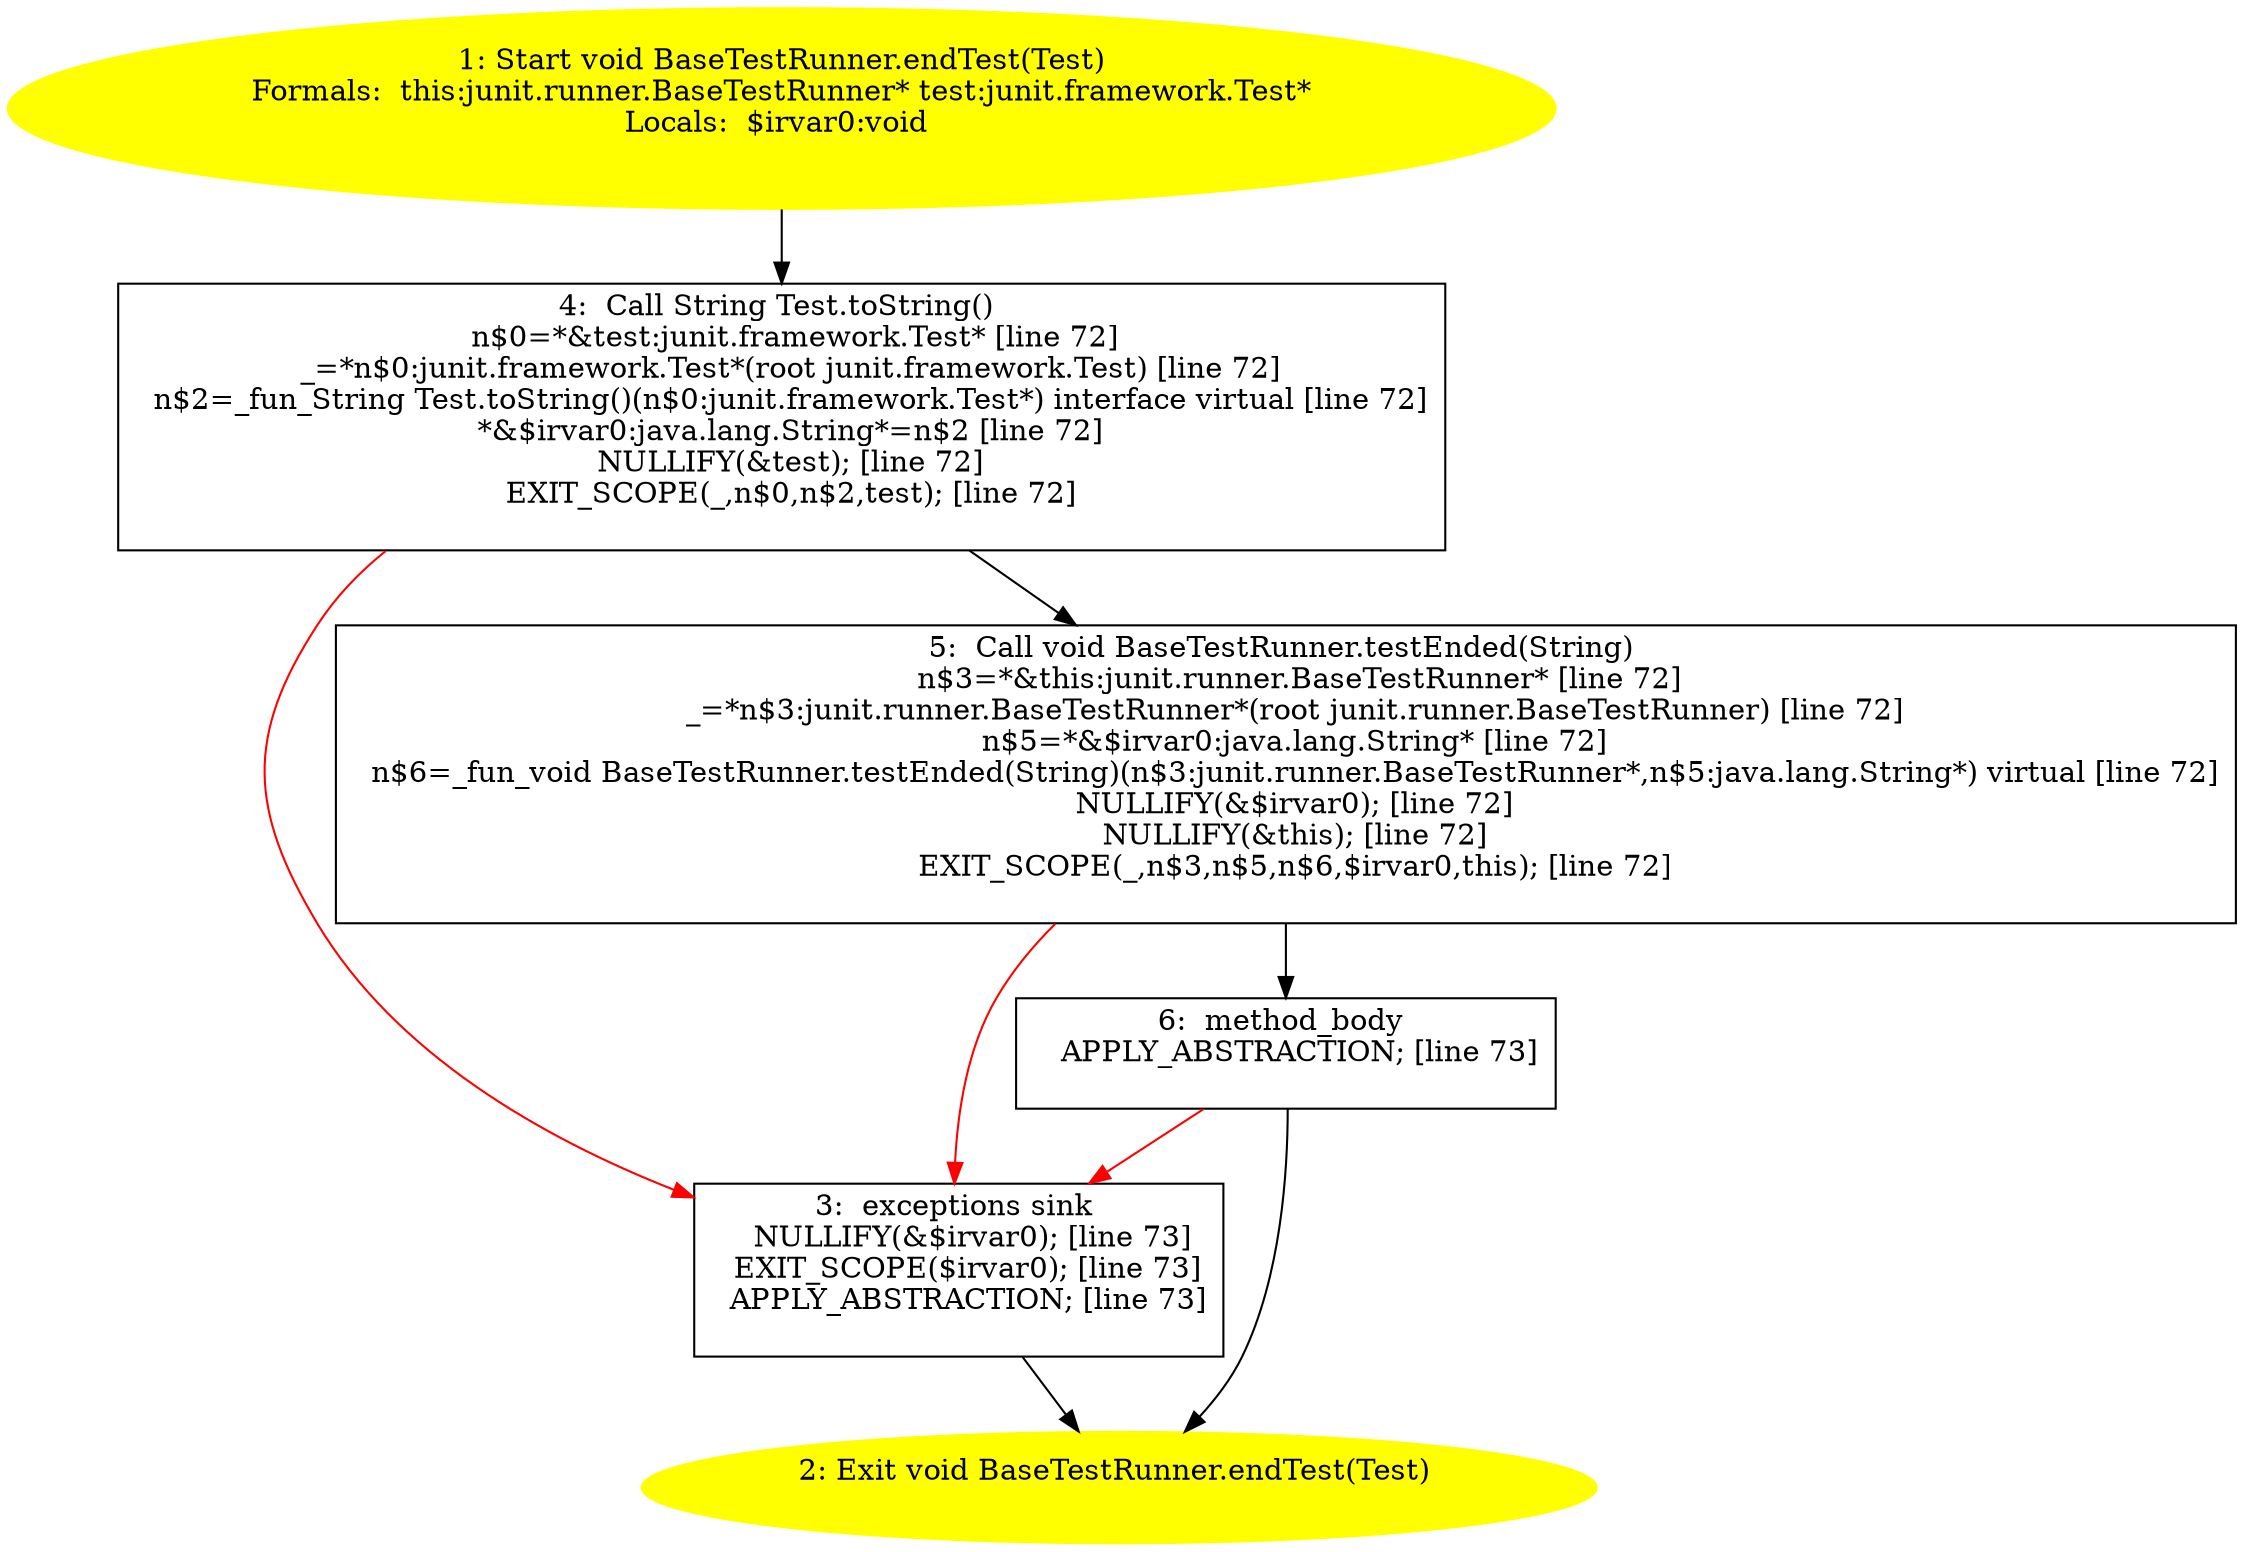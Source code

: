 /* @generated */
digraph cfg {
"junit.runner.BaseTestRunner.endTest(junit.framework.Test):void.ab995a18d7bddb1e7665121499c9531c_1" [label="1: Start void BaseTestRunner.endTest(Test)\nFormals:  this:junit.runner.BaseTestRunner* test:junit.framework.Test*\nLocals:  $irvar0:void \n  " color=yellow style=filled]
	

	 "junit.runner.BaseTestRunner.endTest(junit.framework.Test):void.ab995a18d7bddb1e7665121499c9531c_1" -> "junit.runner.BaseTestRunner.endTest(junit.framework.Test):void.ab995a18d7bddb1e7665121499c9531c_4" ;
"junit.runner.BaseTestRunner.endTest(junit.framework.Test):void.ab995a18d7bddb1e7665121499c9531c_2" [label="2: Exit void BaseTestRunner.endTest(Test) \n  " color=yellow style=filled]
	

"junit.runner.BaseTestRunner.endTest(junit.framework.Test):void.ab995a18d7bddb1e7665121499c9531c_3" [label="3:  exceptions sink \n   NULLIFY(&$irvar0); [line 73]\n  EXIT_SCOPE($irvar0); [line 73]\n  APPLY_ABSTRACTION; [line 73]\n " shape="box"]
	

	 "junit.runner.BaseTestRunner.endTest(junit.framework.Test):void.ab995a18d7bddb1e7665121499c9531c_3" -> "junit.runner.BaseTestRunner.endTest(junit.framework.Test):void.ab995a18d7bddb1e7665121499c9531c_2" ;
"junit.runner.BaseTestRunner.endTest(junit.framework.Test):void.ab995a18d7bddb1e7665121499c9531c_4" [label="4:  Call String Test.toString() \n   n$0=*&test:junit.framework.Test* [line 72]\n  _=*n$0:junit.framework.Test*(root junit.framework.Test) [line 72]\n  n$2=_fun_String Test.toString()(n$0:junit.framework.Test*) interface virtual [line 72]\n  *&$irvar0:java.lang.String*=n$2 [line 72]\n  NULLIFY(&test); [line 72]\n  EXIT_SCOPE(_,n$0,n$2,test); [line 72]\n " shape="box"]
	

	 "junit.runner.BaseTestRunner.endTest(junit.framework.Test):void.ab995a18d7bddb1e7665121499c9531c_4" -> "junit.runner.BaseTestRunner.endTest(junit.framework.Test):void.ab995a18d7bddb1e7665121499c9531c_5" ;
	 "junit.runner.BaseTestRunner.endTest(junit.framework.Test):void.ab995a18d7bddb1e7665121499c9531c_4" -> "junit.runner.BaseTestRunner.endTest(junit.framework.Test):void.ab995a18d7bddb1e7665121499c9531c_3" [color="red" ];
"junit.runner.BaseTestRunner.endTest(junit.framework.Test):void.ab995a18d7bddb1e7665121499c9531c_5" [label="5:  Call void BaseTestRunner.testEnded(String) \n   n$3=*&this:junit.runner.BaseTestRunner* [line 72]\n  _=*n$3:junit.runner.BaseTestRunner*(root junit.runner.BaseTestRunner) [line 72]\n  n$5=*&$irvar0:java.lang.String* [line 72]\n  n$6=_fun_void BaseTestRunner.testEnded(String)(n$3:junit.runner.BaseTestRunner*,n$5:java.lang.String*) virtual [line 72]\n  NULLIFY(&$irvar0); [line 72]\n  NULLIFY(&this); [line 72]\n  EXIT_SCOPE(_,n$3,n$5,n$6,$irvar0,this); [line 72]\n " shape="box"]
	

	 "junit.runner.BaseTestRunner.endTest(junit.framework.Test):void.ab995a18d7bddb1e7665121499c9531c_5" -> "junit.runner.BaseTestRunner.endTest(junit.framework.Test):void.ab995a18d7bddb1e7665121499c9531c_6" ;
	 "junit.runner.BaseTestRunner.endTest(junit.framework.Test):void.ab995a18d7bddb1e7665121499c9531c_5" -> "junit.runner.BaseTestRunner.endTest(junit.framework.Test):void.ab995a18d7bddb1e7665121499c9531c_3" [color="red" ];
"junit.runner.BaseTestRunner.endTest(junit.framework.Test):void.ab995a18d7bddb1e7665121499c9531c_6" [label="6:  method_body \n   APPLY_ABSTRACTION; [line 73]\n " shape="box"]
	

	 "junit.runner.BaseTestRunner.endTest(junit.framework.Test):void.ab995a18d7bddb1e7665121499c9531c_6" -> "junit.runner.BaseTestRunner.endTest(junit.framework.Test):void.ab995a18d7bddb1e7665121499c9531c_2" ;
	 "junit.runner.BaseTestRunner.endTest(junit.framework.Test):void.ab995a18d7bddb1e7665121499c9531c_6" -> "junit.runner.BaseTestRunner.endTest(junit.framework.Test):void.ab995a18d7bddb1e7665121499c9531c_3" [color="red" ];
}
